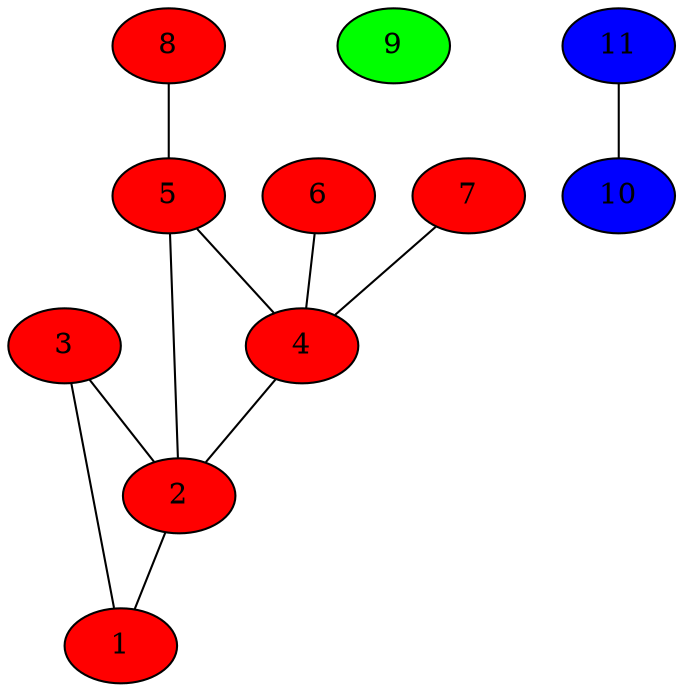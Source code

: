graph dothi
{
1 [fillcolor=red, style=filled];
2 [fillcolor=red, style=filled];
3 [fillcolor=red, style=filled];
3 [fillcolor=red, style=filled];
4 [fillcolor=red, style=filled];
5 [fillcolor=red, style=filled];
5 [fillcolor=red, style=filled];
6 [fillcolor=red, style=filled];
7 [fillcolor=red, style=filled];
8 [fillcolor=red, style=filled];
9 [fillcolor=green, style=filled];
10 [fillcolor=blue, style=filled];
11 [fillcolor=blue, style=filled];
2 -- 1;
3 -- 1;
3 -- 2;
4 -- 2;
5 -- 2;
5 -- 4;
6 -- 4;
7 -- 4;
8 -- 5;
11 -- 10;
}